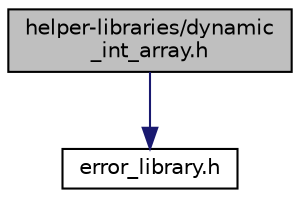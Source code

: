 digraph "helper-libraries/dynamic_int_array.h"
{
 // LATEX_PDF_SIZE
  edge [fontname="Helvetica",fontsize="10",labelfontname="Helvetica",labelfontsize="10"];
  node [fontname="Helvetica",fontsize="10",shape=record];
  Node1 [label="helper-libraries/dynamic\l_int_array.h",height=0.2,width=0.4,color="black", fillcolor="grey75", style="filled", fontcolor="black",tooltip=" "];
  Node1 -> Node2 [color="midnightblue",fontsize="10",style="solid",fontname="Helvetica"];
  Node2 [label="error_library.h",height=0.2,width=0.4,color="black", fillcolor="white", style="filled",URL="$d9/dff/error__library_8h.html",tooltip="Library for handling error codes."];
}
